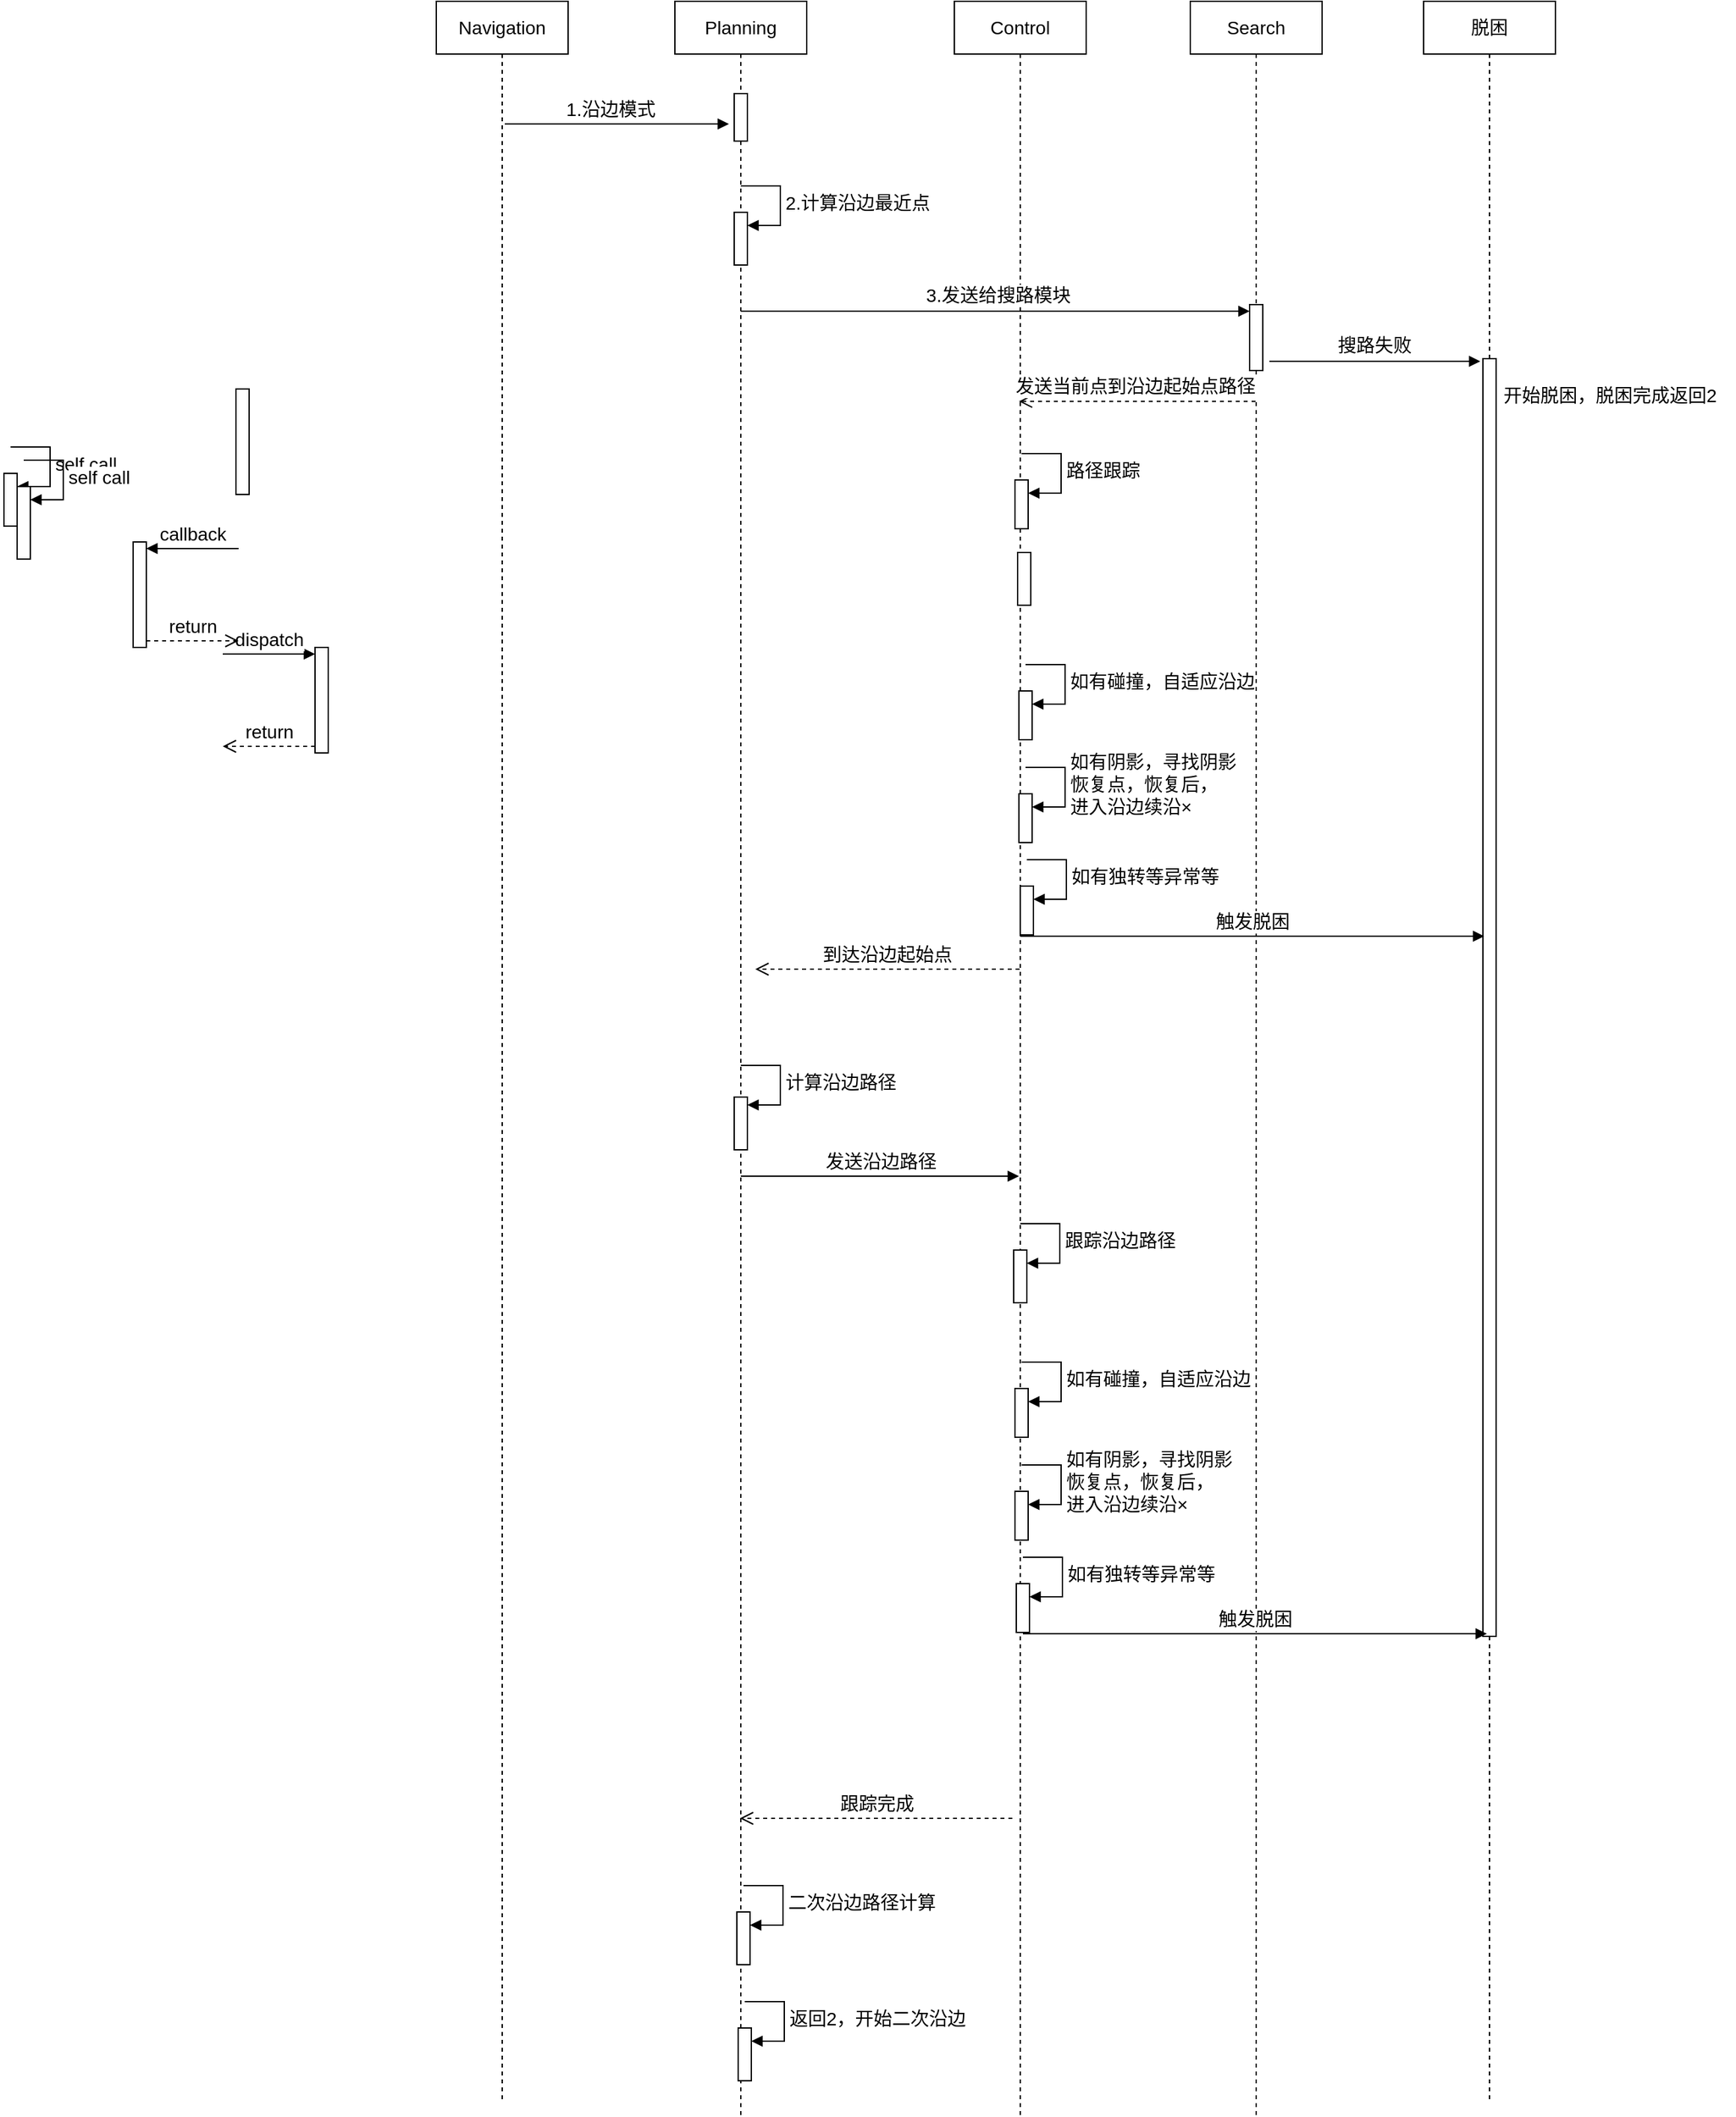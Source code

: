 <mxfile version="22.0.8" type="github">
  <diagram id="C5RBs43oDa-KdzZeNtuy" name="Page-1">
    <mxGraphModel dx="2763" dy="1073" grid="1" gridSize="10" guides="1" tooltips="1" connect="1" arrows="1" fold="1" page="1" pageScale="1" pageWidth="827" pageHeight="1169" math="0" shadow="0">
      <root>
        <mxCell id="WIyWlLk6GJQsqaUBKTNV-0" />
        <mxCell id="WIyWlLk6GJQsqaUBKTNV-1" parent="WIyWlLk6GJQsqaUBKTNV-0" />
        <mxCell id="9YWNzWEyiOE1Zw0gGnlS-3" value="Planning" style="shape=umlLifeline;perimeter=lifelinePerimeter;whiteSpace=wrap;html=1;container=1;dropTarget=0;collapsible=0;recursiveResize=0;outlineConnect=0;portConstraint=eastwest;newEdgeStyle={&quot;curved&quot;:0,&quot;rounded&quot;:0};fontSize=14;" vertex="1" parent="WIyWlLk6GJQsqaUBKTNV-1">
          <mxGeometry x="169" y="47" width="100" height="1603" as="geometry" />
        </mxCell>
        <mxCell id="9YWNzWEyiOE1Zw0gGnlS-20" value="" style="html=1;points=[[0,0,0,0,5],[0,1,0,0,-5],[1,0,0,0,5],[1,1,0,0,-5]];perimeter=orthogonalPerimeter;outlineConnect=0;targetShapes=umlLifeline;portConstraint=eastwest;newEdgeStyle={&quot;curved&quot;:0,&quot;rounded&quot;:0};fontSize=14;" vertex="1" parent="9YWNzWEyiOE1Zw0gGnlS-3">
          <mxGeometry x="45" y="160" width="10" height="40" as="geometry" />
        </mxCell>
        <mxCell id="9YWNzWEyiOE1Zw0gGnlS-21" value="2.计算沿边最近点" style="html=1;align=left;spacingLeft=2;endArrow=block;rounded=0;edgeStyle=orthogonalEdgeStyle;curved=0;rounded=0;fontSize=14;" edge="1" target="9YWNzWEyiOE1Zw0gGnlS-20" parent="9YWNzWEyiOE1Zw0gGnlS-3">
          <mxGeometry relative="1" as="geometry">
            <mxPoint x="50" y="140" as="sourcePoint" />
            <Array as="points">
              <mxPoint x="80" y="170" />
            </Array>
          </mxGeometry>
        </mxCell>
        <mxCell id="9YWNzWEyiOE1Zw0gGnlS-16" value="" style="html=1;points=[[0,0,0,0,5],[0,1,0,0,-5],[1,0,0,0,5],[1,1,0,0,-5]];perimeter=orthogonalPerimeter;outlineConnect=0;targetShapes=umlLifeline;portConstraint=eastwest;newEdgeStyle={&quot;curved&quot;:0,&quot;rounded&quot;:0};fontSize=14;" vertex="1" parent="9YWNzWEyiOE1Zw0gGnlS-3">
          <mxGeometry x="45" y="70" width="10" height="36" as="geometry" />
        </mxCell>
        <mxCell id="9YWNzWEyiOE1Zw0gGnlS-4" value="Control" style="shape=umlLifeline;perimeter=lifelinePerimeter;whiteSpace=wrap;html=1;container=1;dropTarget=0;collapsible=0;recursiveResize=0;outlineConnect=0;portConstraint=eastwest;newEdgeStyle={&quot;curved&quot;:0,&quot;rounded&quot;:0};fontSize=14;" vertex="1" parent="WIyWlLk6GJQsqaUBKTNV-1">
          <mxGeometry x="381" y="47" width="100" height="1603" as="geometry" />
        </mxCell>
        <mxCell id="9YWNzWEyiOE1Zw0gGnlS-40" value="" style="html=1;points=[[0,0,0,0,5],[0,1,0,0,-5],[1,0,0,0,5],[1,1,0,0,-5]];perimeter=orthogonalPerimeter;outlineConnect=0;targetShapes=umlLifeline;portConstraint=eastwest;newEdgeStyle={&quot;curved&quot;:0,&quot;rounded&quot;:0};fontSize=14;" vertex="1" parent="9YWNzWEyiOE1Zw0gGnlS-4">
          <mxGeometry x="46" y="363" width="10" height="37" as="geometry" />
        </mxCell>
        <mxCell id="9YWNzWEyiOE1Zw0gGnlS-41" value="路径跟踪" style="html=1;align=left;spacingLeft=2;endArrow=block;rounded=0;edgeStyle=orthogonalEdgeStyle;curved=0;rounded=0;fontSize=14;" edge="1" target="9YWNzWEyiOE1Zw0gGnlS-40" parent="9YWNzWEyiOE1Zw0gGnlS-4">
          <mxGeometry relative="1" as="geometry">
            <mxPoint x="51" y="343" as="sourcePoint" />
            <Array as="points">
              <mxPoint x="81" y="373" />
            </Array>
          </mxGeometry>
        </mxCell>
        <mxCell id="9YWNzWEyiOE1Zw0gGnlS-5" value="Search" style="shape=umlLifeline;perimeter=lifelinePerimeter;whiteSpace=wrap;html=1;container=1;dropTarget=0;collapsible=0;recursiveResize=0;outlineConnect=0;portConstraint=eastwest;newEdgeStyle={&quot;curved&quot;:0,&quot;rounded&quot;:0};fontSize=14;" vertex="1" parent="WIyWlLk6GJQsqaUBKTNV-1">
          <mxGeometry x="560" y="47" width="100" height="1603" as="geometry" />
        </mxCell>
        <mxCell id="9YWNzWEyiOE1Zw0gGnlS-28" value="" style="html=1;points=[[0,0,0,0,5],[0,1,0,0,-5],[1,0,0,0,5],[1,1,0,0,-5]];perimeter=orthogonalPerimeter;outlineConnect=0;targetShapes=umlLifeline;portConstraint=eastwest;newEdgeStyle={&quot;curved&quot;:0,&quot;rounded&quot;:0};fontSize=14;" vertex="1" parent="9YWNzWEyiOE1Zw0gGnlS-5">
          <mxGeometry x="45" y="230" width="10" height="50" as="geometry" />
        </mxCell>
        <mxCell id="9YWNzWEyiOE1Zw0gGnlS-9" value="" style="html=1;points=[[0,0,0,0,5],[0,1,0,0,-5],[1,0,0,0,5],[1,1,0,0,-5]];perimeter=orthogonalPerimeter;outlineConnect=0;targetShapes=umlLifeline;portConstraint=eastwest;newEdgeStyle={&quot;curved&quot;:0,&quot;rounded&quot;:0};fontSize=14;" vertex="1" parent="WIyWlLk6GJQsqaUBKTNV-1">
          <mxGeometry x="-104" y="537" width="10" height="80" as="geometry" />
        </mxCell>
        <mxCell id="9YWNzWEyiOE1Zw0gGnlS-10" value="dispatch" style="html=1;verticalAlign=bottom;endArrow=block;curved=0;rounded=0;entryX=0;entryY=0;entryDx=0;entryDy=5;fontSize=14;" edge="1" target="9YWNzWEyiOE1Zw0gGnlS-9" parent="WIyWlLk6GJQsqaUBKTNV-1">
          <mxGeometry relative="1" as="geometry">
            <mxPoint x="-174" y="542" as="sourcePoint" />
          </mxGeometry>
        </mxCell>
        <mxCell id="9YWNzWEyiOE1Zw0gGnlS-11" value="return" style="html=1;verticalAlign=bottom;endArrow=open;dashed=1;endSize=8;curved=0;rounded=0;exitX=0;exitY=1;exitDx=0;exitDy=-5;fontSize=14;" edge="1" source="9YWNzWEyiOE1Zw0gGnlS-9" parent="WIyWlLk6GJQsqaUBKTNV-1">
          <mxGeometry relative="1" as="geometry">
            <mxPoint x="-174" y="612" as="targetPoint" />
          </mxGeometry>
        </mxCell>
        <mxCell id="9YWNzWEyiOE1Zw0gGnlS-12" value="" style="html=1;points=[[0,0,0,0,5],[0,1,0,0,-5],[1,0,0,0,5],[1,1,0,0,-5]];perimeter=orthogonalPerimeter;outlineConnect=0;targetShapes=umlLifeline;portConstraint=eastwest;newEdgeStyle={&quot;curved&quot;:0,&quot;rounded&quot;:0};fontSize=14;" vertex="1" parent="WIyWlLk6GJQsqaUBKTNV-1">
          <mxGeometry x="-340" y="405" width="10" height="40" as="geometry" />
        </mxCell>
        <mxCell id="9YWNzWEyiOE1Zw0gGnlS-13" value="self call" style="html=1;align=left;spacingLeft=2;endArrow=block;rounded=0;edgeStyle=orthogonalEdgeStyle;curved=0;rounded=0;fontSize=14;" edge="1" target="9YWNzWEyiOE1Zw0gGnlS-12" parent="WIyWlLk6GJQsqaUBKTNV-1">
          <mxGeometry relative="1" as="geometry">
            <mxPoint x="-335" y="385" as="sourcePoint" />
            <Array as="points">
              <mxPoint x="-305" y="415" />
            </Array>
          </mxGeometry>
        </mxCell>
        <mxCell id="9YWNzWEyiOE1Zw0gGnlS-14" value="" style="html=1;points=[[0,0,0,0,5],[0,1,0,0,-5],[1,0,0,0,5],[1,1,0,0,-5]];perimeter=orthogonalPerimeter;outlineConnect=0;targetShapes=umlLifeline;portConstraint=eastwest;newEdgeStyle={&quot;curved&quot;:0,&quot;rounded&quot;:0};fontSize=14;" vertex="1" parent="WIyWlLk6GJQsqaUBKTNV-1">
          <mxGeometry x="-164" y="341" width="10" height="80" as="geometry" />
        </mxCell>
        <mxCell id="9YWNzWEyiOE1Zw0gGnlS-17" value="" style="html=1;points=[[0,0,0,0,5],[0,1,0,0,-5],[1,0,0,0,5],[1,1,0,0,-5]];perimeter=orthogonalPerimeter;outlineConnect=0;targetShapes=umlLifeline;portConstraint=eastwest;newEdgeStyle={&quot;curved&quot;:0,&quot;rounded&quot;:0};fontSize=14;" vertex="1" parent="WIyWlLk6GJQsqaUBKTNV-1">
          <mxGeometry x="-242" y="457" width="10" height="80" as="geometry" />
        </mxCell>
        <mxCell id="9YWNzWEyiOE1Zw0gGnlS-18" value="callback" style="html=1;verticalAlign=bottom;endArrow=block;curved=0;rounded=0;entryX=1;entryY=0;entryDx=0;entryDy=5;fontSize=14;" edge="1" target="9YWNzWEyiOE1Zw0gGnlS-17" parent="WIyWlLk6GJQsqaUBKTNV-1">
          <mxGeometry relative="1" as="geometry">
            <mxPoint x="-162" y="462" as="sourcePoint" />
          </mxGeometry>
        </mxCell>
        <mxCell id="9YWNzWEyiOE1Zw0gGnlS-19" value="return" style="html=1;verticalAlign=bottom;endArrow=open;dashed=1;endSize=8;curved=0;rounded=0;exitX=1;exitY=1;exitDx=0;exitDy=-5;fontSize=14;" edge="1" source="9YWNzWEyiOE1Zw0gGnlS-17" parent="WIyWlLk6GJQsqaUBKTNV-1">
          <mxGeometry relative="1" as="geometry">
            <mxPoint x="-162" y="532" as="targetPoint" />
          </mxGeometry>
        </mxCell>
        <mxCell id="9YWNzWEyiOE1Zw0gGnlS-24" value="Navigation" style="shape=umlLifeline;perimeter=lifelinePerimeter;whiteSpace=wrap;html=1;container=1;dropTarget=0;collapsible=0;recursiveResize=0;outlineConnect=0;portConstraint=eastwest;newEdgeStyle={&quot;curved&quot;:0,&quot;rounded&quot;:0};fontSize=14;" vertex="1" parent="WIyWlLk6GJQsqaUBKTNV-1">
          <mxGeometry x="-12" y="47" width="100" height="1593" as="geometry" />
        </mxCell>
        <mxCell id="9YWNzWEyiOE1Zw0gGnlS-27" value="1.沿边模式" style="text;html=1;align=center;verticalAlign=middle;resizable=0;points=[];autosize=1;strokeColor=none;fillColor=none;fontSize=14;" vertex="1" parent="WIyWlLk6GJQsqaUBKTNV-1">
          <mxGeometry x="75" y="114" width="90" height="30" as="geometry" />
        </mxCell>
        <mxCell id="9YWNzWEyiOE1Zw0gGnlS-29" value="" style="html=1;verticalAlign=bottom;endArrow=block;curved=0;rounded=0;entryX=0;entryY=0;entryDx=0;entryDy=5;fontSize=14;" edge="1" target="9YWNzWEyiOE1Zw0gGnlS-28" parent="WIyWlLk6GJQsqaUBKTNV-1" source="9YWNzWEyiOE1Zw0gGnlS-3">
          <mxGeometry relative="1" as="geometry">
            <mxPoint x="591" y="285" as="sourcePoint" />
          </mxGeometry>
        </mxCell>
        <mxCell id="9YWNzWEyiOE1Zw0gGnlS-31" value="3.发送给搜路模块" style="edgeLabel;html=1;align=center;verticalAlign=middle;resizable=0;points=[];fontSize=14;" vertex="1" connectable="0" parent="9YWNzWEyiOE1Zw0gGnlS-29">
          <mxGeometry x="-0.023" y="-1" relative="1" as="geometry">
            <mxPoint x="6" y="-13" as="offset" />
          </mxGeometry>
        </mxCell>
        <mxCell id="9YWNzWEyiOE1Zw0gGnlS-32" value="脱困" style="shape=umlLifeline;perimeter=lifelinePerimeter;whiteSpace=wrap;html=1;container=1;dropTarget=0;collapsible=0;recursiveResize=0;outlineConnect=0;portConstraint=eastwest;newEdgeStyle={&quot;curved&quot;:0,&quot;rounded&quot;:0};fontSize=14;" vertex="1" parent="WIyWlLk6GJQsqaUBKTNV-1">
          <mxGeometry x="737" y="47" width="100" height="1593" as="geometry" />
        </mxCell>
        <mxCell id="9YWNzWEyiOE1Zw0gGnlS-33" value="" style="html=1;points=[[0,0,0,0,5],[0,1,0,0,-5],[1,0,0,0,5],[1,1,0,0,-5]];perimeter=orthogonalPerimeter;outlineConnect=0;targetShapes=umlLifeline;portConstraint=eastwest;newEdgeStyle={&quot;curved&quot;:0,&quot;rounded&quot;:0};fontSize=14;" vertex="1" parent="9YWNzWEyiOE1Zw0gGnlS-32">
          <mxGeometry x="45" y="271" width="10" height="969" as="geometry" />
        </mxCell>
        <mxCell id="9YWNzWEyiOE1Zw0gGnlS-34" value="" style="endArrow=block;endFill=1;html=1;edgeStyle=orthogonalEdgeStyle;align=left;verticalAlign=top;rounded=0;fontSize=14;" edge="1" parent="WIyWlLk6GJQsqaUBKTNV-1">
          <mxGeometry x="-1" relative="1" as="geometry">
            <mxPoint x="620" y="320" as="sourcePoint" />
            <mxPoint x="780" y="320" as="targetPoint" />
          </mxGeometry>
        </mxCell>
        <mxCell id="9YWNzWEyiOE1Zw0gGnlS-35" value="搜路失败" style="edgeLabel;resizable=0;html=1;align=left;verticalAlign=bottom;fontSize=14;" connectable="0" vertex="1" parent="9YWNzWEyiOE1Zw0gGnlS-34">
          <mxGeometry x="-1" relative="1" as="geometry">
            <mxPoint x="50" y="-2" as="offset" />
          </mxGeometry>
        </mxCell>
        <mxCell id="9YWNzWEyiOE1Zw0gGnlS-36" value="开始脱困，脱困完成返回2" style="text;html=1;align=center;verticalAlign=middle;resizable=0;points=[];autosize=1;strokeColor=none;fillColor=none;fontSize=14;" vertex="1" parent="WIyWlLk6GJQsqaUBKTNV-1">
          <mxGeometry x="783" y="331" width="190" height="30" as="geometry" />
        </mxCell>
        <mxCell id="9YWNzWEyiOE1Zw0gGnlS-37" value="发送当前点到沿边起始点路径&amp;nbsp;" style="html=1;verticalAlign=bottom;endArrow=open;dashed=1;endSize=8;curved=0;rounded=0;fontSize=14;" edge="1" parent="WIyWlLk6GJQsqaUBKTNV-1">
          <mxGeometry relative="1" as="geometry">
            <mxPoint x="609.5" y="350.41" as="sourcePoint" />
            <mxPoint x="430" y="350.41" as="targetPoint" />
          </mxGeometry>
        </mxCell>
        <mxCell id="9YWNzWEyiOE1Zw0gGnlS-38" value="" style="html=1;points=[[0,0,0,0,5],[0,1,0,0,-5],[1,0,0,0,5],[1,1,0,0,-5]];perimeter=orthogonalPerimeter;outlineConnect=0;targetShapes=umlLifeline;portConstraint=eastwest;newEdgeStyle={&quot;curved&quot;:0,&quot;rounded&quot;:0};fontSize=14;" vertex="1" parent="WIyWlLk6GJQsqaUBKTNV-1">
          <mxGeometry x="-330" y="415" width="10" height="55" as="geometry" />
        </mxCell>
        <mxCell id="9YWNzWEyiOE1Zw0gGnlS-39" value="self call" style="html=1;align=left;spacingLeft=2;endArrow=block;rounded=0;edgeStyle=orthogonalEdgeStyle;curved=0;rounded=0;fontSize=14;" edge="1" parent="WIyWlLk6GJQsqaUBKTNV-1" target="9YWNzWEyiOE1Zw0gGnlS-38">
          <mxGeometry relative="1" as="geometry">
            <mxPoint x="-325" y="395" as="sourcePoint" />
            <Array as="points">
              <mxPoint x="-295" y="425" />
            </Array>
          </mxGeometry>
        </mxCell>
        <mxCell id="9YWNzWEyiOE1Zw0gGnlS-42" value="到达沿边起始点" style="html=1;verticalAlign=bottom;endArrow=open;dashed=1;endSize=8;curved=0;rounded=0;fontSize=14;" edge="1" parent="WIyWlLk6GJQsqaUBKTNV-1">
          <mxGeometry relative="1" as="geometry">
            <mxPoint x="430.5" y="781.0" as="sourcePoint" />
            <mxPoint x="230" y="781" as="targetPoint" />
          </mxGeometry>
        </mxCell>
        <mxCell id="9YWNzWEyiOE1Zw0gGnlS-43" value="" style="html=1;points=[[0,0,0,0,5],[0,1,0,0,-5],[1,0,0,0,5],[1,1,0,0,-5]];perimeter=orthogonalPerimeter;outlineConnect=0;targetShapes=umlLifeline;portConstraint=eastwest;newEdgeStyle={&quot;curved&quot;:0,&quot;rounded&quot;:0};fontSize=14;" vertex="1" parent="WIyWlLk6GJQsqaUBKTNV-1">
          <mxGeometry x="214" y="878" width="10" height="40" as="geometry" />
        </mxCell>
        <mxCell id="9YWNzWEyiOE1Zw0gGnlS-44" value="计算沿边路径" style="html=1;align=left;spacingLeft=2;endArrow=block;rounded=0;edgeStyle=orthogonalEdgeStyle;curved=0;rounded=0;fontSize=14;" edge="1" parent="WIyWlLk6GJQsqaUBKTNV-1">
          <mxGeometry relative="1" as="geometry">
            <mxPoint x="219" y="854" as="sourcePoint" />
            <Array as="points">
              <mxPoint x="249" y="884" />
            </Array>
            <mxPoint x="224.0" y="884" as="targetPoint" />
          </mxGeometry>
        </mxCell>
        <mxCell id="9YWNzWEyiOE1Zw0gGnlS-45" value="发送沿边路径" style="html=1;verticalAlign=bottom;endArrow=block;curved=0;rounded=0;fontSize=14;" edge="1" parent="WIyWlLk6GJQsqaUBKTNV-1">
          <mxGeometry relative="1" as="geometry">
            <mxPoint x="219" y="938" as="sourcePoint" />
            <mxPoint x="430" y="938" as="targetPoint" />
          </mxGeometry>
        </mxCell>
        <mxCell id="9YWNzWEyiOE1Zw0gGnlS-46" value="" style="html=1;points=[[0,0,0,0,5],[0,1,0,0,-5],[1,0,0,0,5],[1,1,0,0,-5]];perimeter=orthogonalPerimeter;outlineConnect=0;targetShapes=umlLifeline;portConstraint=eastwest;newEdgeStyle={&quot;curved&quot;:0,&quot;rounded&quot;:0};fontSize=14;" vertex="1" parent="WIyWlLk6GJQsqaUBKTNV-1">
          <mxGeometry x="426" y="994" width="10" height="40" as="geometry" />
        </mxCell>
        <mxCell id="9YWNzWEyiOE1Zw0gGnlS-47" value="跟踪沿边路径" style="html=1;align=left;spacingLeft=2;endArrow=block;rounded=0;edgeStyle=orthogonalEdgeStyle;curved=0;rounded=0;fontSize=14;" edge="1" parent="WIyWlLk6GJQsqaUBKTNV-1" target="9YWNzWEyiOE1Zw0gGnlS-46">
          <mxGeometry relative="1" as="geometry">
            <mxPoint x="431" y="974" as="sourcePoint" />
            <Array as="points">
              <mxPoint x="461" y="1004" />
            </Array>
          </mxGeometry>
        </mxCell>
        <mxCell id="9YWNzWEyiOE1Zw0gGnlS-48" value="跟踪完成" style="html=1;verticalAlign=bottom;endArrow=open;dashed=1;endSize=8;curved=0;rounded=0;fontSize=14;" edge="1" parent="WIyWlLk6GJQsqaUBKTNV-1">
          <mxGeometry relative="1" as="geometry">
            <mxPoint x="425" y="1425" as="sourcePoint" />
            <mxPoint x="218.324" y="1425" as="targetPoint" />
          </mxGeometry>
        </mxCell>
        <mxCell id="9YWNzWEyiOE1Zw0gGnlS-51" value="" style="html=1;verticalAlign=bottom;endArrow=block;curved=0;rounded=0;fontSize=14;" edge="1" parent="WIyWlLk6GJQsqaUBKTNV-1">
          <mxGeometry width="80" relative="1" as="geometry">
            <mxPoint x="40" y="140" as="sourcePoint" />
            <mxPoint x="210" y="140" as="targetPoint" />
          </mxGeometry>
        </mxCell>
        <mxCell id="9YWNzWEyiOE1Zw0gGnlS-53" value="" style="html=1;points=[[0,0,0,0,5],[0,1,0,0,-5],[1,0,0,0,5],[1,1,0,0,-5]];perimeter=orthogonalPerimeter;outlineConnect=0;targetShapes=umlLifeline;portConstraint=eastwest;newEdgeStyle={&quot;curved&quot;:0,&quot;rounded&quot;:0};fontSize=14;" vertex="1" parent="WIyWlLk6GJQsqaUBKTNV-1">
          <mxGeometry x="216" y="1496" width="10" height="40" as="geometry" />
        </mxCell>
        <mxCell id="9YWNzWEyiOE1Zw0gGnlS-54" value="二次沿边路径计算" style="html=1;align=left;spacingLeft=2;endArrow=block;rounded=0;edgeStyle=orthogonalEdgeStyle;curved=0;rounded=0;fontSize=14;" edge="1" parent="WIyWlLk6GJQsqaUBKTNV-1" target="9YWNzWEyiOE1Zw0gGnlS-53">
          <mxGeometry relative="1" as="geometry">
            <mxPoint x="221" y="1476" as="sourcePoint" />
            <Array as="points">
              <mxPoint x="251" y="1506" />
            </Array>
          </mxGeometry>
        </mxCell>
        <mxCell id="9YWNzWEyiOE1Zw0gGnlS-56" value="" style="html=1;points=[[0,0,0,0,5],[0,1,0,0,-5],[1,0,0,0,5],[1,1,0,0,-5]];perimeter=orthogonalPerimeter;outlineConnect=0;targetShapes=umlLifeline;portConstraint=eastwest;newEdgeStyle={&quot;curved&quot;:0,&quot;rounded&quot;:0};fontSize=14;" vertex="1" parent="WIyWlLk6GJQsqaUBKTNV-1">
          <mxGeometry x="217" y="1584" width="10" height="40" as="geometry" />
        </mxCell>
        <mxCell id="9YWNzWEyiOE1Zw0gGnlS-57" value="返回2，开始二次沿边" style="html=1;align=left;spacingLeft=2;endArrow=block;rounded=0;edgeStyle=orthogonalEdgeStyle;curved=0;rounded=0;fontSize=14;" edge="1" parent="WIyWlLk6GJQsqaUBKTNV-1" target="9YWNzWEyiOE1Zw0gGnlS-56">
          <mxGeometry relative="1" as="geometry">
            <mxPoint x="222" y="1564" as="sourcePoint" />
            <Array as="points">
              <mxPoint x="252" y="1594" />
            </Array>
          </mxGeometry>
        </mxCell>
        <mxCell id="9YWNzWEyiOE1Zw0gGnlS-58" value="" style="html=1;points=[[0,0,0,0,5],[0,1,0,0,-5],[1,0,0,0,5],[1,1,0,0,-5]];perimeter=orthogonalPerimeter;outlineConnect=0;targetShapes=umlLifeline;portConstraint=eastwest;newEdgeStyle={&quot;curved&quot;:0,&quot;rounded&quot;:0};fontSize=14;" vertex="1" parent="WIyWlLk6GJQsqaUBKTNV-1">
          <mxGeometry x="427" y="1099" width="10" height="37" as="geometry" />
        </mxCell>
        <mxCell id="9YWNzWEyiOE1Zw0gGnlS-59" value="如有碰撞，自适应沿边" style="html=1;align=left;spacingLeft=2;endArrow=block;rounded=0;edgeStyle=orthogonalEdgeStyle;curved=0;rounded=0;fontSize=14;" edge="1" parent="WIyWlLk6GJQsqaUBKTNV-1" target="9YWNzWEyiOE1Zw0gGnlS-58">
          <mxGeometry relative="1" as="geometry">
            <mxPoint x="432" y="1079" as="sourcePoint" />
            <Array as="points">
              <mxPoint x="462" y="1109" />
            </Array>
          </mxGeometry>
        </mxCell>
        <mxCell id="9YWNzWEyiOE1Zw0gGnlS-62" value="" style="html=1;points=[[0,0,0,0,5],[0,1,0,0,-5],[1,0,0,0,5],[1,1,0,0,-5]];perimeter=orthogonalPerimeter;outlineConnect=0;targetShapes=umlLifeline;portConstraint=eastwest;newEdgeStyle={&quot;curved&quot;:0,&quot;rounded&quot;:0};fontSize=14;" vertex="1" parent="WIyWlLk6GJQsqaUBKTNV-1">
          <mxGeometry x="427" y="1177" width="10" height="37" as="geometry" />
        </mxCell>
        <mxCell id="9YWNzWEyiOE1Zw0gGnlS-63" value="如有阴影，寻找阴影&lt;br&gt;恢复点，恢复后，&lt;br&gt;进入沿边续沿×" style="html=1;align=left;spacingLeft=2;endArrow=block;rounded=0;edgeStyle=orthogonalEdgeStyle;curved=0;rounded=0;fontSize=14;" edge="1" parent="WIyWlLk6GJQsqaUBKTNV-1" target="9YWNzWEyiOE1Zw0gGnlS-62">
          <mxGeometry relative="1" as="geometry">
            <mxPoint x="432" y="1157" as="sourcePoint" />
            <Array as="points">
              <mxPoint x="462" y="1187" />
            </Array>
          </mxGeometry>
        </mxCell>
        <mxCell id="9YWNzWEyiOE1Zw0gGnlS-64" value="" style="html=1;points=[[0,0,0,0,5],[0,1,0,0,-5],[1,0,0,0,5],[1,1,0,0,-5]];perimeter=orthogonalPerimeter;outlineConnect=0;targetShapes=umlLifeline;portConstraint=eastwest;newEdgeStyle={&quot;curved&quot;:0,&quot;rounded&quot;:0};fontSize=14;" vertex="1" parent="WIyWlLk6GJQsqaUBKTNV-1">
          <mxGeometry x="428" y="1247" width="10" height="37" as="geometry" />
        </mxCell>
        <mxCell id="9YWNzWEyiOE1Zw0gGnlS-65" value="如有独转等异常等" style="html=1;align=left;spacingLeft=2;endArrow=block;rounded=0;edgeStyle=orthogonalEdgeStyle;curved=0;rounded=0;fontSize=14;" edge="1" parent="WIyWlLk6GJQsqaUBKTNV-1" target="9YWNzWEyiOE1Zw0gGnlS-64">
          <mxGeometry relative="1" as="geometry">
            <mxPoint x="433" y="1227" as="sourcePoint" />
            <Array as="points">
              <mxPoint x="463" y="1257" />
            </Array>
          </mxGeometry>
        </mxCell>
        <mxCell id="9YWNzWEyiOE1Zw0gGnlS-66" value="触发脱困" style="html=1;verticalAlign=bottom;endArrow=block;curved=0;rounded=0;fontSize=14;" edge="1" parent="WIyWlLk6GJQsqaUBKTNV-1">
          <mxGeometry relative="1" as="geometry">
            <mxPoint x="433" y="1285" as="sourcePoint" />
            <mxPoint x="785" y="1285" as="targetPoint" />
          </mxGeometry>
        </mxCell>
        <mxCell id="9YWNzWEyiOE1Zw0gGnlS-67" value="" style="html=1;points=[[0,0,0,0,5],[0,1,0,0,-5],[1,0,0,0,5],[1,1,0,0,-5]];perimeter=orthogonalPerimeter;outlineConnect=0;targetShapes=umlLifeline;portConstraint=eastwest;newEdgeStyle={&quot;curved&quot;:0,&quot;rounded&quot;:0};fontSize=14;" vertex="1" parent="WIyWlLk6GJQsqaUBKTNV-1">
          <mxGeometry x="429" y="465" width="10" height="40" as="geometry" />
        </mxCell>
        <mxCell id="9YWNzWEyiOE1Zw0gGnlS-68" value="" style="html=1;points=[[0,0,0,0,5],[0,1,0,0,-5],[1,0,0,0,5],[1,1,0,0,-5]];perimeter=orthogonalPerimeter;outlineConnect=0;targetShapes=umlLifeline;portConstraint=eastwest;newEdgeStyle={&quot;curved&quot;:0,&quot;rounded&quot;:0};fontSize=14;" vertex="1" parent="WIyWlLk6GJQsqaUBKTNV-1">
          <mxGeometry x="430" y="570" width="10" height="37" as="geometry" />
        </mxCell>
        <mxCell id="9YWNzWEyiOE1Zw0gGnlS-69" value="如有碰撞，自适应沿边" style="html=1;align=left;spacingLeft=2;endArrow=block;rounded=0;edgeStyle=orthogonalEdgeStyle;curved=0;rounded=0;fontSize=14;" edge="1" parent="WIyWlLk6GJQsqaUBKTNV-1" target="9YWNzWEyiOE1Zw0gGnlS-68">
          <mxGeometry relative="1" as="geometry">
            <mxPoint x="435" y="550" as="sourcePoint" />
            <Array as="points">
              <mxPoint x="465" y="580" />
            </Array>
          </mxGeometry>
        </mxCell>
        <mxCell id="9YWNzWEyiOE1Zw0gGnlS-70" value="" style="html=1;points=[[0,0,0,0,5],[0,1,0,0,-5],[1,0,0,0,5],[1,1,0,0,-5]];perimeter=orthogonalPerimeter;outlineConnect=0;targetShapes=umlLifeline;portConstraint=eastwest;newEdgeStyle={&quot;curved&quot;:0,&quot;rounded&quot;:0};fontSize=14;" vertex="1" parent="WIyWlLk6GJQsqaUBKTNV-1">
          <mxGeometry x="430" y="648" width="10" height="37" as="geometry" />
        </mxCell>
        <mxCell id="9YWNzWEyiOE1Zw0gGnlS-71" value="如有阴影，寻找阴影&lt;br&gt;恢复点，恢复后，&lt;br&gt;进入沿边续沿×" style="html=1;align=left;spacingLeft=2;endArrow=block;rounded=0;edgeStyle=orthogonalEdgeStyle;curved=0;rounded=0;fontSize=14;" edge="1" parent="WIyWlLk6GJQsqaUBKTNV-1" target="9YWNzWEyiOE1Zw0gGnlS-70">
          <mxGeometry relative="1" as="geometry">
            <mxPoint x="435" y="628" as="sourcePoint" />
            <Array as="points">
              <mxPoint x="465" y="658" />
            </Array>
          </mxGeometry>
        </mxCell>
        <mxCell id="9YWNzWEyiOE1Zw0gGnlS-72" value="" style="html=1;points=[[0,0,0,0,5],[0,1,0,0,-5],[1,0,0,0,5],[1,1,0,0,-5]];perimeter=orthogonalPerimeter;outlineConnect=0;targetShapes=umlLifeline;portConstraint=eastwest;newEdgeStyle={&quot;curved&quot;:0,&quot;rounded&quot;:0};fontSize=14;" vertex="1" parent="WIyWlLk6GJQsqaUBKTNV-1">
          <mxGeometry x="431" y="718" width="10" height="37" as="geometry" />
        </mxCell>
        <mxCell id="9YWNzWEyiOE1Zw0gGnlS-73" value="如有独转等异常等" style="html=1;align=left;spacingLeft=2;endArrow=block;rounded=0;edgeStyle=orthogonalEdgeStyle;curved=0;rounded=0;fontSize=14;" edge="1" parent="WIyWlLk6GJQsqaUBKTNV-1" target="9YWNzWEyiOE1Zw0gGnlS-72">
          <mxGeometry relative="1" as="geometry">
            <mxPoint x="436" y="698" as="sourcePoint" />
            <Array as="points">
              <mxPoint x="466" y="728" />
            </Array>
          </mxGeometry>
        </mxCell>
        <mxCell id="9YWNzWEyiOE1Zw0gGnlS-74" value="触发脱困" style="html=1;verticalAlign=bottom;endArrow=block;curved=0;rounded=0;fontSize=14;" edge="1" parent="WIyWlLk6GJQsqaUBKTNV-1">
          <mxGeometry relative="1" as="geometry">
            <mxPoint x="431" y="756" as="sourcePoint" />
            <mxPoint x="783" y="756" as="targetPoint" />
          </mxGeometry>
        </mxCell>
      </root>
    </mxGraphModel>
  </diagram>
</mxfile>
